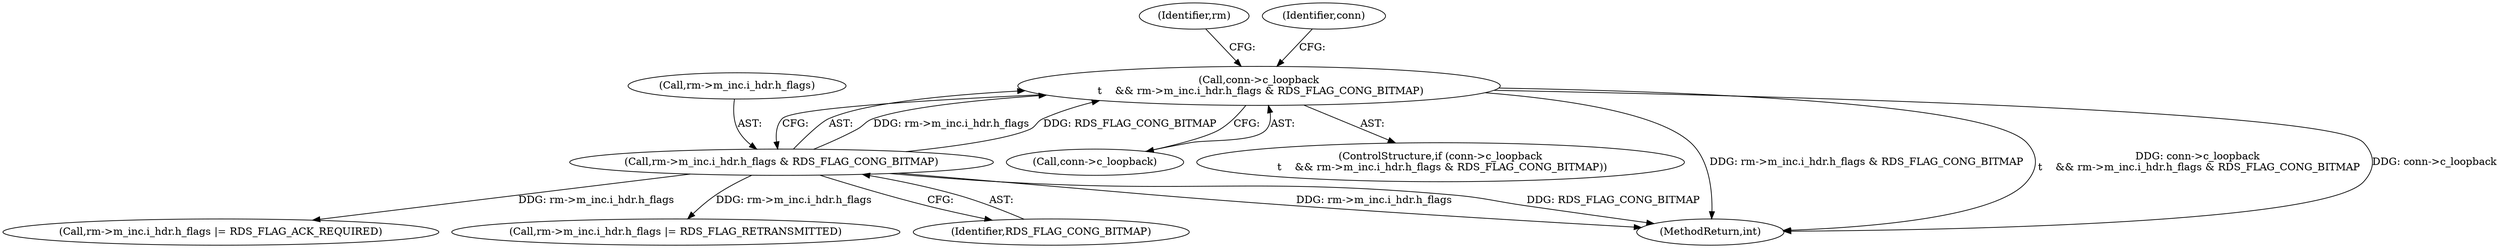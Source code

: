 digraph "0_linux_6094628bfd94323fc1cea05ec2c6affd98c18f7f@pointer" {
"1000190" [label="(Call,conn->c_loopback\n \t    && rm->m_inc.i_hdr.h_flags & RDS_FLAG_CONG_BITMAP)"];
"1000194" [label="(Call,rm->m_inc.i_hdr.h_flags & RDS_FLAG_CONG_BITMAP)"];
"1000191" [label="(Call,conn->c_loopback)"];
"1000194" [label="(Call,rm->m_inc.i_hdr.h_flags & RDS_FLAG_CONG_BITMAP)"];
"1000415" [label="(Call,rm->m_inc.i_hdr.h_flags |= RDS_FLAG_ACK_REQUIRED)"];
"1000190" [label="(Call,conn->c_loopback\n \t    && rm->m_inc.i_hdr.h_flags & RDS_FLAG_CONG_BITMAP)"];
"1000431" [label="(Call,rm->m_inc.i_hdr.h_flags |= RDS_FLAG_RETRANSMITTED)"];
"1000202" [label="(Identifier,RDS_FLAG_CONG_BITMAP)"];
"1000223" [label="(Identifier,rm)"];
"1000189" [label="(ControlStructure,if (conn->c_loopback\n \t    && rm->m_inc.i_hdr.h_flags & RDS_FLAG_CONG_BITMAP))"];
"1000195" [label="(Call,rm->m_inc.i_hdr.h_flags)"];
"1001026" [label="(MethodReturn,int)"];
"1000206" [label="(Identifier,conn)"];
"1000190" -> "1000189"  [label="AST: "];
"1000190" -> "1000191"  [label="CFG: "];
"1000190" -> "1000194"  [label="CFG: "];
"1000191" -> "1000190"  [label="AST: "];
"1000194" -> "1000190"  [label="AST: "];
"1000206" -> "1000190"  [label="CFG: "];
"1000223" -> "1000190"  [label="CFG: "];
"1000190" -> "1001026"  [label="DDG: rm->m_inc.i_hdr.h_flags & RDS_FLAG_CONG_BITMAP"];
"1000190" -> "1001026"  [label="DDG: conn->c_loopback\n \t    && rm->m_inc.i_hdr.h_flags & RDS_FLAG_CONG_BITMAP"];
"1000190" -> "1001026"  [label="DDG: conn->c_loopback"];
"1000194" -> "1000190"  [label="DDG: rm->m_inc.i_hdr.h_flags"];
"1000194" -> "1000190"  [label="DDG: RDS_FLAG_CONG_BITMAP"];
"1000194" -> "1000202"  [label="CFG: "];
"1000195" -> "1000194"  [label="AST: "];
"1000202" -> "1000194"  [label="AST: "];
"1000194" -> "1001026"  [label="DDG: rm->m_inc.i_hdr.h_flags"];
"1000194" -> "1001026"  [label="DDG: RDS_FLAG_CONG_BITMAP"];
"1000194" -> "1000415"  [label="DDG: rm->m_inc.i_hdr.h_flags"];
"1000194" -> "1000431"  [label="DDG: rm->m_inc.i_hdr.h_flags"];
}
